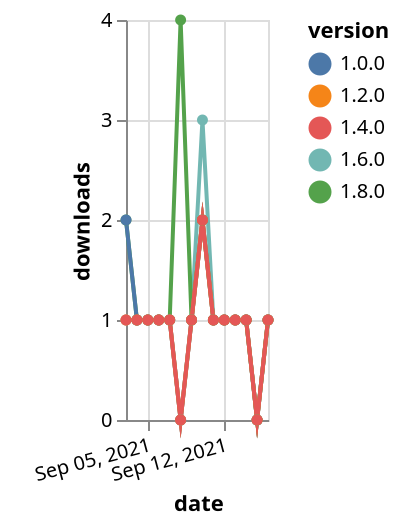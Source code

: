{"$schema": "https://vega.github.io/schema/vega-lite/v5.json", "description": "A simple bar chart with embedded data.", "data": {"values": [{"date": "2021-09-03", "total": 199, "delta": 1, "version": "1.6.0"}, {"date": "2021-09-04", "total": 200, "delta": 1, "version": "1.6.0"}, {"date": "2021-09-05", "total": 201, "delta": 1, "version": "1.6.0"}, {"date": "2021-09-06", "total": 202, "delta": 1, "version": "1.6.0"}, {"date": "2021-09-07", "total": 203, "delta": 1, "version": "1.6.0"}, {"date": "2021-09-08", "total": 203, "delta": 0, "version": "1.6.0"}, {"date": "2021-09-09", "total": 204, "delta": 1, "version": "1.6.0"}, {"date": "2021-09-10", "total": 207, "delta": 3, "version": "1.6.0"}, {"date": "2021-09-11", "total": 208, "delta": 1, "version": "1.6.0"}, {"date": "2021-09-12", "total": 209, "delta": 1, "version": "1.6.0"}, {"date": "2021-09-13", "total": 210, "delta": 1, "version": "1.6.0"}, {"date": "2021-09-14", "total": 211, "delta": 1, "version": "1.6.0"}, {"date": "2021-09-15", "total": 211, "delta": 0, "version": "1.6.0"}, {"date": "2021-09-16", "total": 212, "delta": 1, "version": "1.6.0"}, {"date": "2021-09-03", "total": 127, "delta": 2, "version": "1.8.0"}, {"date": "2021-09-04", "total": 128, "delta": 1, "version": "1.8.0"}, {"date": "2021-09-05", "total": 129, "delta": 1, "version": "1.8.0"}, {"date": "2021-09-06", "total": 130, "delta": 1, "version": "1.8.0"}, {"date": "2021-09-07", "total": 131, "delta": 1, "version": "1.8.0"}, {"date": "2021-09-08", "total": 135, "delta": 4, "version": "1.8.0"}, {"date": "2021-09-09", "total": 136, "delta": 1, "version": "1.8.0"}, {"date": "2021-09-10", "total": 138, "delta": 2, "version": "1.8.0"}, {"date": "2021-09-11", "total": 139, "delta": 1, "version": "1.8.0"}, {"date": "2021-09-12", "total": 140, "delta": 1, "version": "1.8.0"}, {"date": "2021-09-13", "total": 141, "delta": 1, "version": "1.8.0"}, {"date": "2021-09-14", "total": 142, "delta": 1, "version": "1.8.0"}, {"date": "2021-09-15", "total": 142, "delta": 0, "version": "1.8.0"}, {"date": "2021-09-16", "total": 143, "delta": 1, "version": "1.8.0"}, {"date": "2021-09-03", "total": 197, "delta": 2, "version": "1.0.0"}, {"date": "2021-09-04", "total": 198, "delta": 1, "version": "1.0.0"}, {"date": "2021-09-05", "total": 199, "delta": 1, "version": "1.0.0"}, {"date": "2021-09-06", "total": 200, "delta": 1, "version": "1.0.0"}, {"date": "2021-09-07", "total": 201, "delta": 1, "version": "1.0.0"}, {"date": "2021-09-08", "total": 201, "delta": 0, "version": "1.0.0"}, {"date": "2021-09-09", "total": 202, "delta": 1, "version": "1.0.0"}, {"date": "2021-09-10", "total": 204, "delta": 2, "version": "1.0.0"}, {"date": "2021-09-11", "total": 205, "delta": 1, "version": "1.0.0"}, {"date": "2021-09-12", "total": 206, "delta": 1, "version": "1.0.0"}, {"date": "2021-09-13", "total": 207, "delta": 1, "version": "1.0.0"}, {"date": "2021-09-14", "total": 208, "delta": 1, "version": "1.0.0"}, {"date": "2021-09-15", "total": 208, "delta": 0, "version": "1.0.0"}, {"date": "2021-09-16", "total": 209, "delta": 1, "version": "1.0.0"}, {"date": "2021-09-03", "total": 185, "delta": 1, "version": "1.2.0"}, {"date": "2021-09-04", "total": 186, "delta": 1, "version": "1.2.0"}, {"date": "2021-09-05", "total": 187, "delta": 1, "version": "1.2.0"}, {"date": "2021-09-06", "total": 188, "delta": 1, "version": "1.2.0"}, {"date": "2021-09-07", "total": 189, "delta": 1, "version": "1.2.0"}, {"date": "2021-09-08", "total": 189, "delta": 0, "version": "1.2.0"}, {"date": "2021-09-09", "total": 190, "delta": 1, "version": "1.2.0"}, {"date": "2021-09-10", "total": 192, "delta": 2, "version": "1.2.0"}, {"date": "2021-09-11", "total": 193, "delta": 1, "version": "1.2.0"}, {"date": "2021-09-12", "total": 194, "delta": 1, "version": "1.2.0"}, {"date": "2021-09-13", "total": 195, "delta": 1, "version": "1.2.0"}, {"date": "2021-09-14", "total": 196, "delta": 1, "version": "1.2.0"}, {"date": "2021-09-15", "total": 196, "delta": 0, "version": "1.2.0"}, {"date": "2021-09-16", "total": 197, "delta": 1, "version": "1.2.0"}, {"date": "2021-09-03", "total": 167, "delta": 1, "version": "1.4.0"}, {"date": "2021-09-04", "total": 168, "delta": 1, "version": "1.4.0"}, {"date": "2021-09-05", "total": 169, "delta": 1, "version": "1.4.0"}, {"date": "2021-09-06", "total": 170, "delta": 1, "version": "1.4.0"}, {"date": "2021-09-07", "total": 171, "delta": 1, "version": "1.4.0"}, {"date": "2021-09-08", "total": 171, "delta": 0, "version": "1.4.0"}, {"date": "2021-09-09", "total": 172, "delta": 1, "version": "1.4.0"}, {"date": "2021-09-10", "total": 174, "delta": 2, "version": "1.4.0"}, {"date": "2021-09-11", "total": 175, "delta": 1, "version": "1.4.0"}, {"date": "2021-09-12", "total": 176, "delta": 1, "version": "1.4.0"}, {"date": "2021-09-13", "total": 177, "delta": 1, "version": "1.4.0"}, {"date": "2021-09-14", "total": 178, "delta": 1, "version": "1.4.0"}, {"date": "2021-09-15", "total": 178, "delta": 0, "version": "1.4.0"}, {"date": "2021-09-16", "total": 179, "delta": 1, "version": "1.4.0"}]}, "width": "container", "mark": {"type": "line", "point": {"filled": true}}, "encoding": {"x": {"field": "date", "type": "temporal", "timeUnit": "yearmonthdate", "title": "date", "axis": {"labelAngle": -15}}, "y": {"field": "delta", "type": "quantitative", "title": "downloads"}, "color": {"field": "version", "type": "nominal"}, "tooltip": {"field": "delta"}}}